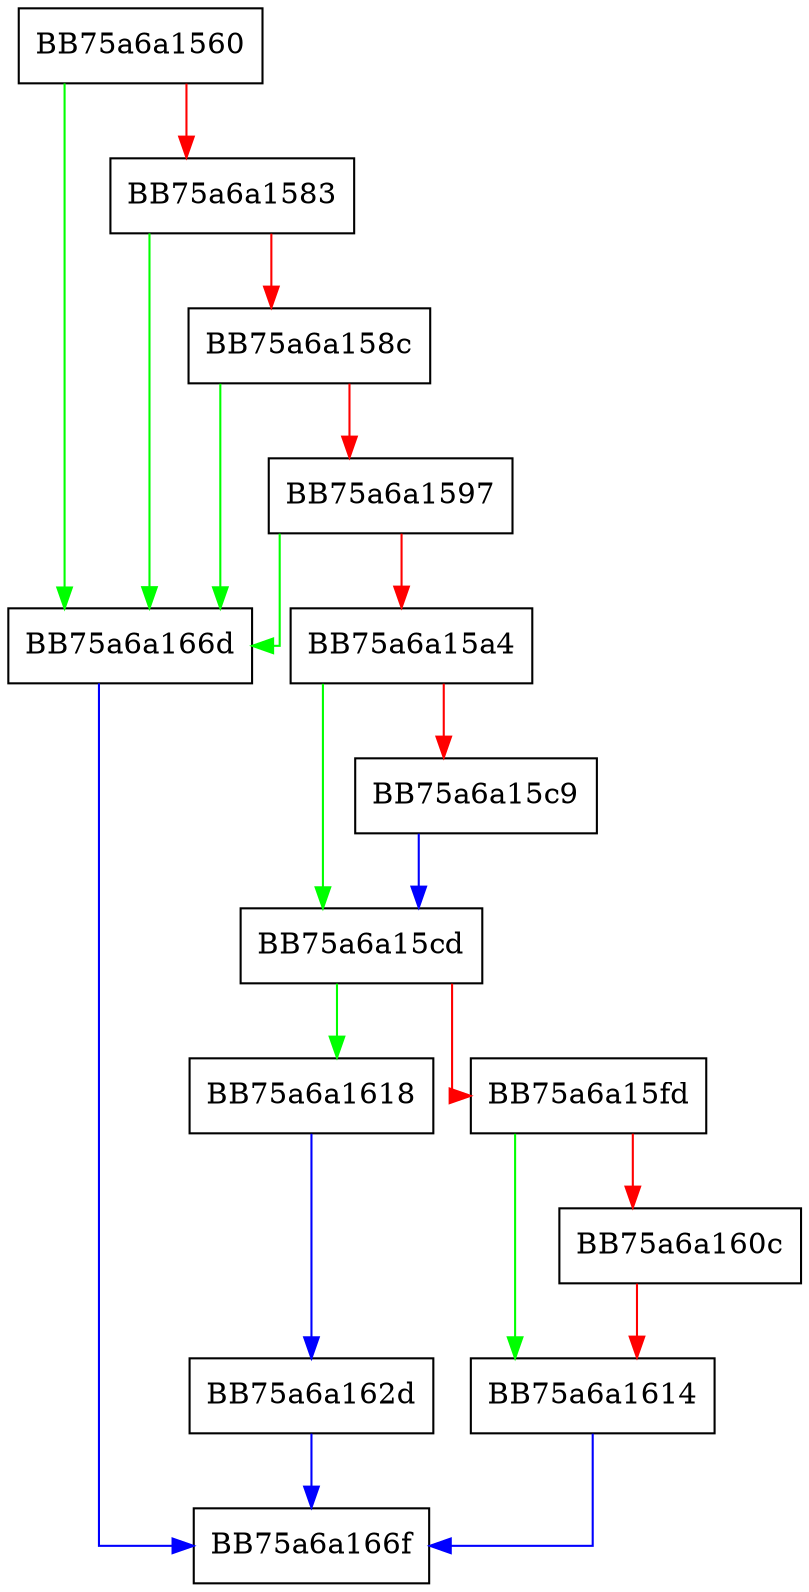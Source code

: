 digraph GetTrackingIdFromContext {
  node [shape="box"];
  graph [splines=ortho];
  BB75a6a1560 -> BB75a6a166d [color="green"];
  BB75a6a1560 -> BB75a6a1583 [color="red"];
  BB75a6a1583 -> BB75a6a166d [color="green"];
  BB75a6a1583 -> BB75a6a158c [color="red"];
  BB75a6a158c -> BB75a6a166d [color="green"];
  BB75a6a158c -> BB75a6a1597 [color="red"];
  BB75a6a1597 -> BB75a6a166d [color="green"];
  BB75a6a1597 -> BB75a6a15a4 [color="red"];
  BB75a6a15a4 -> BB75a6a15cd [color="green"];
  BB75a6a15a4 -> BB75a6a15c9 [color="red"];
  BB75a6a15c9 -> BB75a6a15cd [color="blue"];
  BB75a6a15cd -> BB75a6a1618 [color="green"];
  BB75a6a15cd -> BB75a6a15fd [color="red"];
  BB75a6a15fd -> BB75a6a1614 [color="green"];
  BB75a6a15fd -> BB75a6a160c [color="red"];
  BB75a6a160c -> BB75a6a1614 [color="red"];
  BB75a6a1614 -> BB75a6a166f [color="blue"];
  BB75a6a1618 -> BB75a6a162d [color="blue"];
  BB75a6a162d -> BB75a6a166f [color="blue"];
  BB75a6a166d -> BB75a6a166f [color="blue"];
}